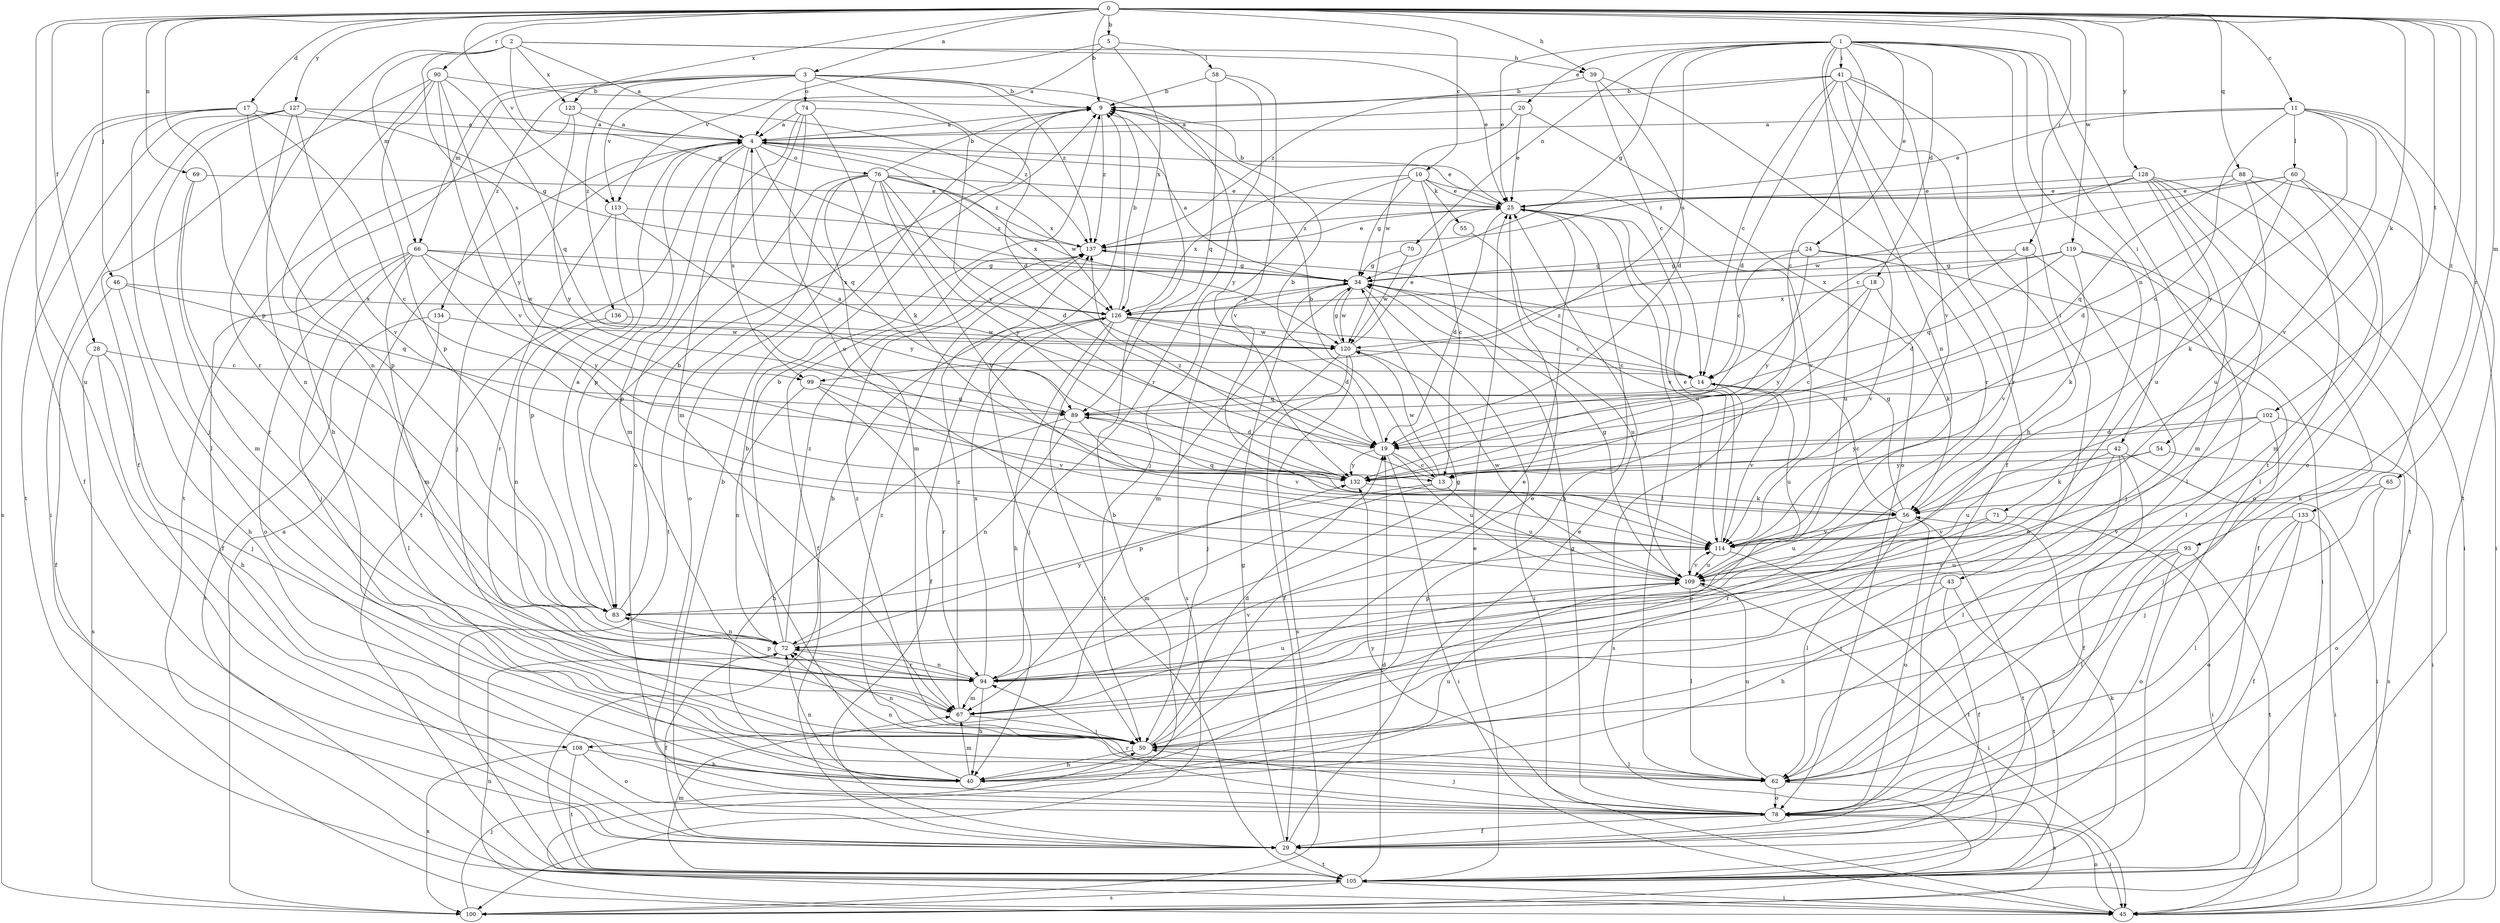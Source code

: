 strict digraph  {
0;
1;
2;
3;
4;
5;
9;
10;
11;
13;
14;
17;
18;
19;
20;
24;
25;
28;
29;
34;
39;
40;
41;
42;
43;
45;
46;
48;
50;
54;
55;
56;
58;
60;
62;
65;
66;
67;
69;
70;
71;
72;
74;
76;
78;
83;
88;
89;
90;
93;
94;
99;
100;
102;
105;
108;
109;
113;
114;
119;
120;
123;
126;
127;
128;
132;
133;
134;
136;
137;
0 -> 3  [label=a];
0 -> 5  [label=b];
0 -> 9  [label=b];
0 -> 10  [label=c];
0 -> 11  [label=c];
0 -> 17  [label=d];
0 -> 28  [label=f];
0 -> 39  [label=h];
0 -> 46  [label=j];
0 -> 48  [label=j];
0 -> 54  [label=k];
0 -> 65  [label=m];
0 -> 69  [label=n];
0 -> 83  [label=p];
0 -> 88  [label=q];
0 -> 90  [label=r];
0 -> 93  [label=r];
0 -> 102  [label=t];
0 -> 108  [label=u];
0 -> 113  [label=v];
0 -> 119  [label=w];
0 -> 123  [label=x];
0 -> 127  [label=y];
0 -> 128  [label=y];
0 -> 133  [label=z];
1 -> 13  [label=c];
1 -> 18  [label=d];
1 -> 20  [label=e];
1 -> 24  [label=e];
1 -> 25  [label=e];
1 -> 34  [label=g];
1 -> 41  [label=i];
1 -> 42  [label=i];
1 -> 43  [label=i];
1 -> 70  [label=n];
1 -> 71  [label=n];
1 -> 72  [label=n];
1 -> 99  [label=s];
1 -> 105  [label=t];
1 -> 108  [label=u];
2 -> 4  [label=a];
2 -> 25  [label=e];
2 -> 34  [label=g];
2 -> 39  [label=h];
2 -> 66  [label=m];
2 -> 94  [label=r];
2 -> 99  [label=s];
2 -> 123  [label=x];
3 -> 9  [label=b];
3 -> 19  [label=d];
3 -> 40  [label=h];
3 -> 66  [label=m];
3 -> 74  [label=o];
3 -> 113  [label=v];
3 -> 132  [label=y];
3 -> 134  [label=z];
3 -> 136  [label=z];
3 -> 137  [label=z];
4 -> 25  [label=e];
4 -> 50  [label=j];
4 -> 67  [label=m];
4 -> 76  [label=o];
4 -> 83  [label=p];
4 -> 89  [label=q];
4 -> 99  [label=s];
4 -> 105  [label=t];
4 -> 120  [label=w];
4 -> 126  [label=x];
5 -> 4  [label=a];
5 -> 58  [label=l];
5 -> 113  [label=v];
5 -> 126  [label=x];
9 -> 4  [label=a];
9 -> 137  [label=z];
10 -> 13  [label=c];
10 -> 25  [label=e];
10 -> 34  [label=g];
10 -> 50  [label=j];
10 -> 55  [label=k];
10 -> 114  [label=v];
10 -> 126  [label=x];
11 -> 4  [label=a];
11 -> 13  [label=c];
11 -> 25  [label=e];
11 -> 60  [label=l];
11 -> 78  [label=o];
11 -> 105  [label=t];
11 -> 114  [label=v];
11 -> 132  [label=y];
13 -> 9  [label=b];
13 -> 67  [label=m];
13 -> 83  [label=p];
13 -> 109  [label=u];
13 -> 120  [label=w];
13 -> 137  [label=z];
14 -> 89  [label=q];
14 -> 100  [label=s];
14 -> 109  [label=u];
14 -> 114  [label=v];
14 -> 137  [label=z];
17 -> 4  [label=a];
17 -> 13  [label=c];
17 -> 29  [label=f];
17 -> 62  [label=l];
17 -> 83  [label=p];
17 -> 100  [label=s];
18 -> 13  [label=c];
18 -> 56  [label=k];
18 -> 126  [label=x];
18 -> 132  [label=y];
19 -> 4  [label=a];
19 -> 9  [label=b];
19 -> 13  [label=c];
19 -> 45  [label=i];
19 -> 109  [label=u];
19 -> 132  [label=y];
20 -> 4  [label=a];
20 -> 25  [label=e];
20 -> 78  [label=o];
20 -> 120  [label=w];
24 -> 14  [label=c];
24 -> 34  [label=g];
24 -> 45  [label=i];
24 -> 114  [label=v];
24 -> 132  [label=y];
25 -> 9  [label=b];
25 -> 19  [label=d];
25 -> 40  [label=h];
25 -> 62  [label=l];
25 -> 109  [label=u];
25 -> 137  [label=z];
28 -> 14  [label=c];
28 -> 40  [label=h];
28 -> 50  [label=j];
28 -> 100  [label=s];
29 -> 9  [label=b];
29 -> 25  [label=e];
29 -> 34  [label=g];
29 -> 105  [label=t];
34 -> 4  [label=a];
34 -> 45  [label=i];
34 -> 67  [label=m];
34 -> 100  [label=s];
34 -> 109  [label=u];
34 -> 120  [label=w];
34 -> 126  [label=x];
39 -> 9  [label=b];
39 -> 14  [label=c];
39 -> 19  [label=d];
39 -> 94  [label=r];
40 -> 9  [label=b];
40 -> 25  [label=e];
40 -> 67  [label=m];
40 -> 72  [label=n];
40 -> 109  [label=u];
41 -> 9  [label=b];
41 -> 14  [label=c];
41 -> 19  [label=d];
41 -> 29  [label=f];
41 -> 40  [label=h];
41 -> 94  [label=r];
41 -> 114  [label=v];
41 -> 137  [label=z];
42 -> 29  [label=f];
42 -> 45  [label=i];
42 -> 62  [label=l];
42 -> 94  [label=r];
42 -> 109  [label=u];
42 -> 132  [label=y];
43 -> 29  [label=f];
43 -> 40  [label=h];
43 -> 83  [label=p];
43 -> 105  [label=t];
45 -> 9  [label=b];
45 -> 72  [label=n];
45 -> 78  [label=o];
46 -> 29  [label=f];
46 -> 40  [label=h];
46 -> 89  [label=q];
46 -> 126  [label=x];
48 -> 19  [label=d];
48 -> 34  [label=g];
48 -> 50  [label=j];
48 -> 114  [label=v];
50 -> 19  [label=d];
50 -> 25  [label=e];
50 -> 40  [label=h];
50 -> 62  [label=l];
50 -> 72  [label=n];
50 -> 137  [label=z];
54 -> 56  [label=k];
54 -> 100  [label=s];
54 -> 132  [label=y];
55 -> 114  [label=v];
56 -> 14  [label=c];
56 -> 34  [label=g];
56 -> 62  [label=l];
56 -> 78  [label=o];
56 -> 89  [label=q];
56 -> 105  [label=t];
56 -> 109  [label=u];
56 -> 114  [label=v];
58 -> 9  [label=b];
58 -> 89  [label=q];
58 -> 94  [label=r];
58 -> 114  [label=v];
60 -> 19  [label=d];
60 -> 25  [label=e];
60 -> 56  [label=k];
60 -> 67  [label=m];
60 -> 78  [label=o];
60 -> 120  [label=w];
62 -> 72  [label=n];
62 -> 78  [label=o];
62 -> 100  [label=s];
62 -> 109  [label=u];
62 -> 137  [label=z];
65 -> 50  [label=j];
65 -> 56  [label=k];
65 -> 78  [label=o];
66 -> 29  [label=f];
66 -> 34  [label=g];
66 -> 50  [label=j];
66 -> 67  [label=m];
66 -> 78  [label=o];
66 -> 120  [label=w];
66 -> 126  [label=x];
66 -> 132  [label=y];
67 -> 50  [label=j];
67 -> 109  [label=u];
67 -> 137  [label=z];
69 -> 25  [label=e];
69 -> 67  [label=m];
69 -> 94  [label=r];
70 -> 34  [label=g];
70 -> 120  [label=w];
71 -> 45  [label=i];
71 -> 94  [label=r];
71 -> 114  [label=v];
72 -> 9  [label=b];
72 -> 29  [label=f];
72 -> 94  [label=r];
72 -> 132  [label=y];
72 -> 137  [label=z];
74 -> 4  [label=a];
74 -> 56  [label=k];
74 -> 67  [label=m];
74 -> 78  [label=o];
74 -> 109  [label=u];
74 -> 132  [label=y];
76 -> 9  [label=b];
76 -> 19  [label=d];
76 -> 25  [label=e];
76 -> 67  [label=m];
76 -> 78  [label=o];
76 -> 83  [label=p];
76 -> 105  [label=t];
76 -> 114  [label=v];
76 -> 126  [label=x];
76 -> 132  [label=y];
76 -> 137  [label=z];
78 -> 29  [label=f];
78 -> 34  [label=g];
78 -> 45  [label=i];
78 -> 50  [label=j];
78 -> 94  [label=r];
78 -> 132  [label=y];
83 -> 4  [label=a];
83 -> 9  [label=b];
83 -> 72  [label=n];
88 -> 25  [label=e];
88 -> 45  [label=i];
88 -> 62  [label=l];
88 -> 89  [label=q];
88 -> 109  [label=u];
89 -> 19  [label=d];
89 -> 40  [label=h];
89 -> 72  [label=n];
89 -> 114  [label=v];
90 -> 9  [label=b];
90 -> 29  [label=f];
90 -> 72  [label=n];
90 -> 83  [label=p];
90 -> 89  [label=q];
90 -> 114  [label=v];
90 -> 132  [label=y];
93 -> 50  [label=j];
93 -> 62  [label=l];
93 -> 78  [label=o];
93 -> 105  [label=t];
93 -> 109  [label=u];
94 -> 34  [label=g];
94 -> 40  [label=h];
94 -> 67  [label=m];
94 -> 72  [label=n];
94 -> 83  [label=p];
94 -> 114  [label=v];
94 -> 126  [label=x];
99 -> 72  [label=n];
99 -> 89  [label=q];
99 -> 94  [label=r];
99 -> 114  [label=v];
100 -> 4  [label=a];
100 -> 50  [label=j];
102 -> 19  [label=d];
102 -> 45  [label=i];
102 -> 50  [label=j];
102 -> 72  [label=n];
102 -> 132  [label=y];
105 -> 9  [label=b];
105 -> 19  [label=d];
105 -> 25  [label=e];
105 -> 45  [label=i];
105 -> 56  [label=k];
105 -> 67  [label=m];
105 -> 100  [label=s];
108 -> 40  [label=h];
108 -> 78  [label=o];
108 -> 100  [label=s];
108 -> 105  [label=t];
109 -> 34  [label=g];
109 -> 45  [label=i];
109 -> 62  [label=l];
109 -> 83  [label=p];
109 -> 114  [label=v];
109 -> 120  [label=w];
113 -> 83  [label=p];
113 -> 94  [label=r];
113 -> 132  [label=y];
113 -> 137  [label=z];
114 -> 25  [label=e];
114 -> 105  [label=t];
114 -> 109  [label=u];
119 -> 29  [label=f];
119 -> 34  [label=g];
119 -> 56  [label=k];
119 -> 62  [label=l];
119 -> 89  [label=q];
119 -> 126  [label=x];
120 -> 14  [label=c];
120 -> 25  [label=e];
120 -> 29  [label=f];
120 -> 34  [label=g];
120 -> 50  [label=j];
120 -> 100  [label=s];
123 -> 4  [label=a];
123 -> 105  [label=t];
123 -> 132  [label=y];
123 -> 137  [label=z];
126 -> 9  [label=b];
126 -> 14  [label=c];
126 -> 19  [label=d];
126 -> 29  [label=f];
126 -> 40  [label=h];
126 -> 50  [label=j];
126 -> 105  [label=t];
126 -> 120  [label=w];
127 -> 4  [label=a];
127 -> 34  [label=g];
127 -> 45  [label=i];
127 -> 50  [label=j];
127 -> 72  [label=n];
127 -> 105  [label=t];
127 -> 114  [label=v];
128 -> 14  [label=c];
128 -> 25  [label=e];
128 -> 45  [label=i];
128 -> 62  [label=l];
128 -> 67  [label=m];
128 -> 105  [label=t];
128 -> 109  [label=u];
128 -> 137  [label=z];
132 -> 56  [label=k];
133 -> 29  [label=f];
133 -> 45  [label=i];
133 -> 62  [label=l];
133 -> 78  [label=o];
133 -> 114  [label=v];
134 -> 62  [label=l];
134 -> 105  [label=t];
134 -> 120  [label=w];
136 -> 72  [label=n];
136 -> 120  [label=w];
137 -> 25  [label=e];
137 -> 29  [label=f];
137 -> 34  [label=g];
}
